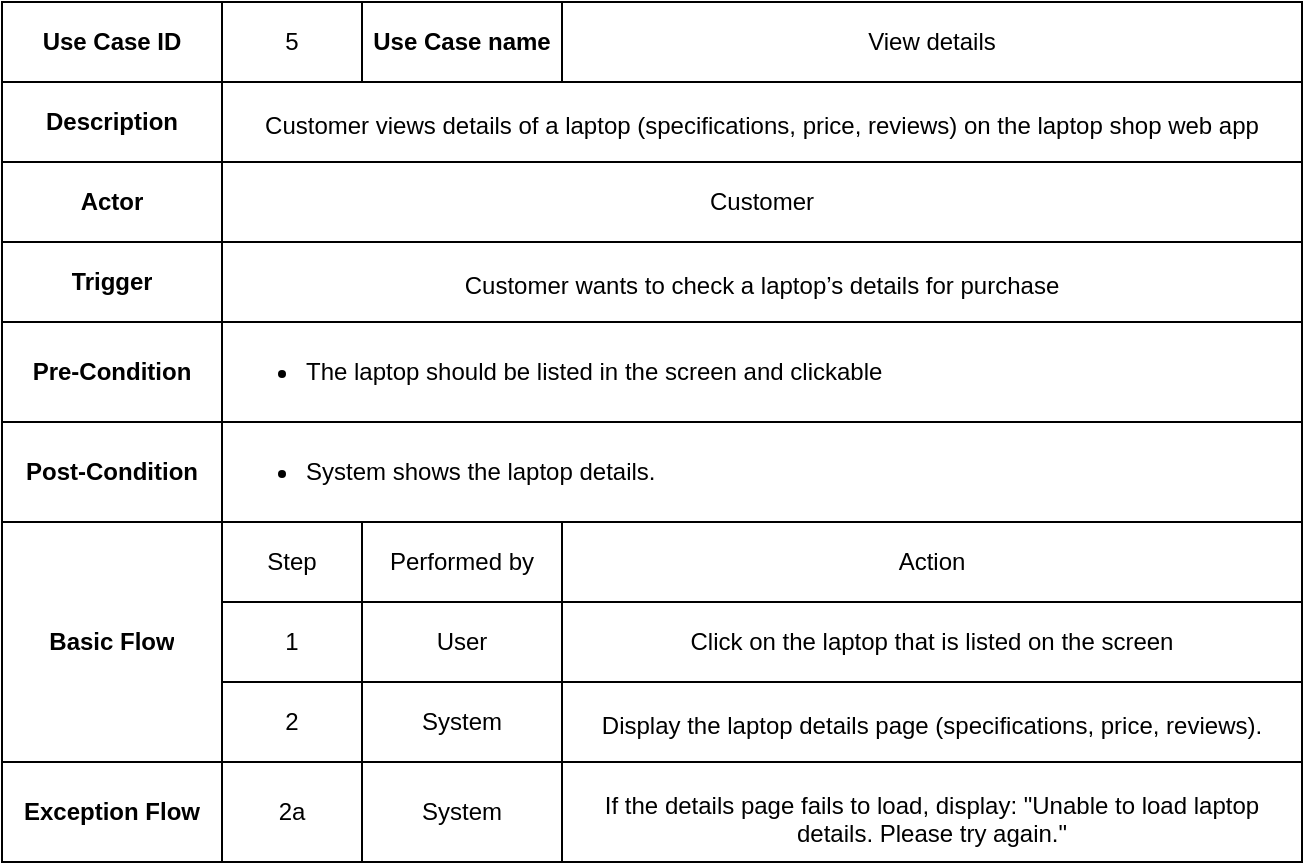 <mxfile version="27.0.3">
  <diagram name="Page-1" id="ASFCGlIycIVfyBQZ6pwf">
    <mxGraphModel dx="843" dy="533" grid="1" gridSize="10" guides="1" tooltips="1" connect="1" arrows="1" fold="1" page="1" pageScale="1" pageWidth="850" pageHeight="1100" math="0" shadow="0">
      <root>
        <mxCell id="0" />
        <mxCell id="1" parent="0" />
        <mxCell id="yJRBSIRvezlMBspHAgBc-1" value="" style="shape=table;startSize=0;container=1;collapsible=0;childLayout=tableLayout;" parent="1" vertex="1">
          <mxGeometry x="90" y="160" width="650" height="430.0" as="geometry" />
        </mxCell>
        <mxCell id="yJRBSIRvezlMBspHAgBc-2" value="" style="shape=tableRow;horizontal=0;startSize=0;swimlaneHead=0;swimlaneBody=0;strokeColor=inherit;top=0;left=0;bottom=0;right=0;collapsible=0;dropTarget=0;fillColor=none;points=[[0,0.5],[1,0.5]];portConstraint=eastwest;" parent="yJRBSIRvezlMBspHAgBc-1" vertex="1">
          <mxGeometry width="650" height="40" as="geometry" />
        </mxCell>
        <mxCell id="yJRBSIRvezlMBspHAgBc-3" value="Use Case ID" style="shape=partialRectangle;html=1;whiteSpace=wrap;connectable=0;strokeColor=inherit;overflow=hidden;fillColor=none;top=0;left=0;bottom=0;right=0;pointerEvents=1;fontStyle=1" parent="yJRBSIRvezlMBspHAgBc-2" vertex="1">
          <mxGeometry width="110" height="40" as="geometry">
            <mxRectangle width="110" height="40" as="alternateBounds" />
          </mxGeometry>
        </mxCell>
        <mxCell id="yJRBSIRvezlMBspHAgBc-4" value="5" style="shape=partialRectangle;html=1;whiteSpace=wrap;connectable=0;strokeColor=inherit;overflow=hidden;fillColor=none;top=0;left=0;bottom=0;right=0;pointerEvents=1;" parent="yJRBSIRvezlMBspHAgBc-2" vertex="1">
          <mxGeometry x="110" width="70" height="40" as="geometry">
            <mxRectangle width="70" height="40" as="alternateBounds" />
          </mxGeometry>
        </mxCell>
        <mxCell id="yJRBSIRvezlMBspHAgBc-5" value="Use Case name" style="shape=partialRectangle;html=1;whiteSpace=wrap;connectable=0;strokeColor=inherit;overflow=hidden;fillColor=none;top=0;left=0;bottom=0;right=0;pointerEvents=1;fontStyle=1" parent="yJRBSIRvezlMBspHAgBc-2" vertex="1">
          <mxGeometry x="180" width="100" height="40" as="geometry">
            <mxRectangle width="100" height="40" as="alternateBounds" />
          </mxGeometry>
        </mxCell>
        <mxCell id="yJRBSIRvezlMBspHAgBc-6" value="View details" style="shape=partialRectangle;html=1;whiteSpace=wrap;connectable=0;strokeColor=inherit;overflow=hidden;fillColor=none;top=0;left=0;bottom=0;right=0;pointerEvents=1;" parent="yJRBSIRvezlMBspHAgBc-2" vertex="1">
          <mxGeometry x="280" width="370" height="40" as="geometry">
            <mxRectangle width="370" height="40" as="alternateBounds" />
          </mxGeometry>
        </mxCell>
        <mxCell id="yJRBSIRvezlMBspHAgBc-7" style="shape=tableRow;horizontal=0;startSize=0;swimlaneHead=0;swimlaneBody=0;strokeColor=inherit;top=0;left=0;bottom=0;right=0;collapsible=0;dropTarget=0;fillColor=none;points=[[0,0.5],[1,0.5]];portConstraint=eastwest;align=left;" parent="yJRBSIRvezlMBspHAgBc-1" vertex="1">
          <mxGeometry y="40" width="650" height="40" as="geometry" />
        </mxCell>
        <mxCell id="yJRBSIRvezlMBspHAgBc-8" value="Description" style="shape=partialRectangle;html=1;whiteSpace=wrap;connectable=0;strokeColor=inherit;overflow=hidden;fillColor=none;top=0;left=0;bottom=0;right=0;pointerEvents=1;fontStyle=1" parent="yJRBSIRvezlMBspHAgBc-7" vertex="1">
          <mxGeometry width="110" height="40" as="geometry">
            <mxRectangle width="110" height="40" as="alternateBounds" />
          </mxGeometry>
        </mxCell>
        <mxCell id="yJRBSIRvezlMBspHAgBc-9" value="&lt;p style=&quot;white-space: pre-wrap;&quot; dir=&quot;auto&quot;&gt;Customer views details of a laptop (specifications, price, reviews) on the laptop shop web app&lt;/p&gt;" style="shape=partialRectangle;html=1;whiteSpace=wrap;connectable=0;strokeColor=inherit;overflow=hidden;fillColor=none;top=0;left=0;bottom=0;right=0;pointerEvents=1;rowspan=1;colspan=3;align=center;spacingLeft=0;spacing=2;spacingRight=0;spacingBottom=0;spacingTop=0;" parent="yJRBSIRvezlMBspHAgBc-7" vertex="1">
          <mxGeometry x="110" width="540" height="40" as="geometry">
            <mxRectangle width="70" height="40" as="alternateBounds" />
          </mxGeometry>
        </mxCell>
        <mxCell id="yJRBSIRvezlMBspHAgBc-10" style="shape=partialRectangle;html=1;whiteSpace=wrap;connectable=0;strokeColor=inherit;overflow=hidden;fillColor=none;top=0;left=0;bottom=0;right=0;pointerEvents=1;" parent="yJRBSIRvezlMBspHAgBc-7" vertex="1" visible="0">
          <mxGeometry x="180" width="100" height="40" as="geometry">
            <mxRectangle width="100" height="40" as="alternateBounds" />
          </mxGeometry>
        </mxCell>
        <mxCell id="yJRBSIRvezlMBspHAgBc-11" style="shape=partialRectangle;html=1;whiteSpace=wrap;connectable=0;strokeColor=inherit;overflow=hidden;fillColor=none;top=0;left=0;bottom=0;right=0;pointerEvents=1;" parent="yJRBSIRvezlMBspHAgBc-7" vertex="1" visible="0">
          <mxGeometry x="280" width="370" height="40" as="geometry">
            <mxRectangle width="370" height="40" as="alternateBounds" />
          </mxGeometry>
        </mxCell>
        <mxCell id="yJRBSIRvezlMBspHAgBc-12" value="" style="shape=tableRow;horizontal=0;startSize=0;swimlaneHead=0;swimlaneBody=0;strokeColor=inherit;top=0;left=0;bottom=0;right=0;collapsible=0;dropTarget=0;fillColor=none;points=[[0,0.5],[1,0.5]];portConstraint=eastwest;" parent="yJRBSIRvezlMBspHAgBc-1" vertex="1">
          <mxGeometry y="80" width="650" height="40" as="geometry" />
        </mxCell>
        <mxCell id="yJRBSIRvezlMBspHAgBc-13" value="Actor" style="shape=partialRectangle;html=1;whiteSpace=wrap;connectable=0;strokeColor=inherit;overflow=hidden;fillColor=none;top=0;left=0;bottom=0;right=0;pointerEvents=1;fontStyle=1" parent="yJRBSIRvezlMBspHAgBc-12" vertex="1">
          <mxGeometry width="110" height="40" as="geometry">
            <mxRectangle width="110" height="40" as="alternateBounds" />
          </mxGeometry>
        </mxCell>
        <mxCell id="yJRBSIRvezlMBspHAgBc-14" value="Customer" style="shape=partialRectangle;html=1;whiteSpace=wrap;connectable=0;strokeColor=inherit;overflow=hidden;fillColor=none;top=0;left=0;bottom=0;right=0;pointerEvents=1;rowspan=1;colspan=3;align=center;spacingLeft=0;spacing=2;spacingRight=0;spacingBottom=0;spacingTop=0;" parent="yJRBSIRvezlMBspHAgBc-12" vertex="1">
          <mxGeometry x="110" width="540" height="40" as="geometry">
            <mxRectangle width="70" height="40" as="alternateBounds" />
          </mxGeometry>
        </mxCell>
        <mxCell id="yJRBSIRvezlMBspHAgBc-15" value="" style="shape=partialRectangle;html=1;whiteSpace=wrap;connectable=0;strokeColor=inherit;overflow=hidden;fillColor=none;top=0;left=0;bottom=0;right=0;pointerEvents=1;" parent="yJRBSIRvezlMBspHAgBc-12" vertex="1" visible="0">
          <mxGeometry x="180" width="100" height="40" as="geometry">
            <mxRectangle width="100" height="40" as="alternateBounds" />
          </mxGeometry>
        </mxCell>
        <mxCell id="yJRBSIRvezlMBspHAgBc-16" value="" style="shape=partialRectangle;html=1;whiteSpace=wrap;connectable=0;strokeColor=inherit;overflow=hidden;fillColor=none;top=0;left=0;bottom=0;right=0;pointerEvents=1;" parent="yJRBSIRvezlMBspHAgBc-12" vertex="1" visible="0">
          <mxGeometry x="280" width="370" height="40" as="geometry">
            <mxRectangle width="370" height="40" as="alternateBounds" />
          </mxGeometry>
        </mxCell>
        <mxCell id="yJRBSIRvezlMBspHAgBc-17" style="shape=tableRow;horizontal=0;startSize=0;swimlaneHead=0;swimlaneBody=0;strokeColor=inherit;top=0;left=0;bottom=0;right=0;collapsible=0;dropTarget=0;fillColor=none;points=[[0,0.5],[1,0.5]];portConstraint=eastwest;" parent="yJRBSIRvezlMBspHAgBc-1" vertex="1">
          <mxGeometry y="120" width="650" height="40" as="geometry" />
        </mxCell>
        <mxCell id="yJRBSIRvezlMBspHAgBc-18" value="Trigger" style="shape=partialRectangle;html=1;whiteSpace=wrap;connectable=0;strokeColor=inherit;overflow=hidden;fillColor=none;top=0;left=0;bottom=0;right=0;pointerEvents=1;fontStyle=1" parent="yJRBSIRvezlMBspHAgBc-17" vertex="1">
          <mxGeometry width="110" height="40" as="geometry">
            <mxRectangle width="110" height="40" as="alternateBounds" />
          </mxGeometry>
        </mxCell>
        <mxCell id="yJRBSIRvezlMBspHAgBc-19" value="&lt;p style=&quot;white-space: pre-wrap;&quot; dir=&quot;auto&quot;&gt;Customer wants to check a laptop’s details for purchase&lt;/p&gt;" style="shape=partialRectangle;html=1;whiteSpace=wrap;connectable=0;strokeColor=inherit;overflow=hidden;fillColor=none;top=0;left=0;bottom=0;right=0;pointerEvents=1;rowspan=1;colspan=3;align=center;spacingLeft=0;spacing=2;spacingRight=0;spacingBottom=0;spacingTop=0;" parent="yJRBSIRvezlMBspHAgBc-17" vertex="1">
          <mxGeometry x="110" width="540" height="40" as="geometry">
            <mxRectangle width="70" height="40" as="alternateBounds" />
          </mxGeometry>
        </mxCell>
        <mxCell id="yJRBSIRvezlMBspHAgBc-20" style="shape=partialRectangle;html=1;whiteSpace=wrap;connectable=0;strokeColor=inherit;overflow=hidden;fillColor=none;top=0;left=0;bottom=0;right=0;pointerEvents=1;" parent="yJRBSIRvezlMBspHAgBc-17" vertex="1" visible="0">
          <mxGeometry x="180" width="100" height="40" as="geometry">
            <mxRectangle width="100" height="40" as="alternateBounds" />
          </mxGeometry>
        </mxCell>
        <mxCell id="yJRBSIRvezlMBspHAgBc-21" style="shape=partialRectangle;html=1;whiteSpace=wrap;connectable=0;strokeColor=inherit;overflow=hidden;fillColor=none;top=0;left=0;bottom=0;right=0;pointerEvents=1;" parent="yJRBSIRvezlMBspHAgBc-17" vertex="1" visible="0">
          <mxGeometry x="280" width="370" height="40" as="geometry">
            <mxRectangle width="370" height="40" as="alternateBounds" />
          </mxGeometry>
        </mxCell>
        <mxCell id="yJRBSIRvezlMBspHAgBc-22" value="" style="shape=tableRow;horizontal=0;startSize=0;swimlaneHead=0;swimlaneBody=0;strokeColor=inherit;top=0;left=0;bottom=0;right=0;collapsible=0;dropTarget=0;fillColor=none;points=[[0,0.5],[1,0.5]];portConstraint=eastwest;" parent="yJRBSIRvezlMBspHAgBc-1" vertex="1">
          <mxGeometry y="160" width="650" height="50" as="geometry" />
        </mxCell>
        <mxCell id="yJRBSIRvezlMBspHAgBc-23" value="Pre-Condition" style="shape=partialRectangle;html=1;whiteSpace=wrap;connectable=0;strokeColor=inherit;overflow=hidden;fillColor=none;top=0;left=0;bottom=0;right=0;pointerEvents=1;fontStyle=1" parent="yJRBSIRvezlMBspHAgBc-22" vertex="1">
          <mxGeometry width="110" height="50" as="geometry">
            <mxRectangle width="110" height="50" as="alternateBounds" />
          </mxGeometry>
        </mxCell>
        <mxCell id="yJRBSIRvezlMBspHAgBc-24" value="&lt;div align=&quot;left&quot;&gt;&lt;ul&gt;&lt;li&gt;The laptop should be listed in the screen and clickable&lt;/li&gt;&lt;/ul&gt;&lt;/div&gt;" style="shape=partialRectangle;html=1;whiteSpace=wrap;connectable=0;strokeColor=inherit;overflow=hidden;fillColor=none;top=0;left=0;bottom=0;right=0;pointerEvents=1;rowspan=1;colspan=3;align=left;spacingLeft=0;spacing=2;spacingRight=0;spacingBottom=0;spacingTop=0;" parent="yJRBSIRvezlMBspHAgBc-22" vertex="1">
          <mxGeometry x="110" width="540" height="50" as="geometry">
            <mxRectangle width="70" height="50" as="alternateBounds" />
          </mxGeometry>
        </mxCell>
        <mxCell id="yJRBSIRvezlMBspHAgBc-25" value="" style="shape=partialRectangle;html=1;whiteSpace=wrap;connectable=0;strokeColor=inherit;overflow=hidden;fillColor=none;top=0;left=0;bottom=0;right=0;pointerEvents=1;" parent="yJRBSIRvezlMBspHAgBc-22" vertex="1" visible="0">
          <mxGeometry x="180" width="100" height="50" as="geometry">
            <mxRectangle width="100" height="50" as="alternateBounds" />
          </mxGeometry>
        </mxCell>
        <mxCell id="yJRBSIRvezlMBspHAgBc-26" value="" style="shape=partialRectangle;html=1;whiteSpace=wrap;connectable=0;strokeColor=inherit;overflow=hidden;fillColor=none;top=0;left=0;bottom=0;right=0;pointerEvents=1;" parent="yJRBSIRvezlMBspHAgBc-22" vertex="1" visible="0">
          <mxGeometry x="280" width="370" height="50" as="geometry">
            <mxRectangle width="370" height="50" as="alternateBounds" />
          </mxGeometry>
        </mxCell>
        <mxCell id="yJRBSIRvezlMBspHAgBc-27" style="shape=tableRow;horizontal=0;startSize=0;swimlaneHead=0;swimlaneBody=0;strokeColor=inherit;top=0;left=0;bottom=0;right=0;collapsible=0;dropTarget=0;fillColor=none;points=[[0,0.5],[1,0.5]];portConstraint=eastwest;" parent="yJRBSIRvezlMBspHAgBc-1" vertex="1">
          <mxGeometry y="210" width="650" height="50" as="geometry" />
        </mxCell>
        <mxCell id="yJRBSIRvezlMBspHAgBc-28" value="&lt;div&gt;Post-Condition&lt;/div&gt;" style="shape=partialRectangle;html=1;whiteSpace=wrap;connectable=0;strokeColor=inherit;overflow=hidden;fillColor=none;top=0;left=0;bottom=0;right=0;pointerEvents=1;fontStyle=1" parent="yJRBSIRvezlMBspHAgBc-27" vertex="1">
          <mxGeometry width="110" height="50" as="geometry">
            <mxRectangle width="110" height="50" as="alternateBounds" />
          </mxGeometry>
        </mxCell>
        <mxCell id="yJRBSIRvezlMBspHAgBc-29" value="&lt;ul dir=&quot;auto&quot;&gt;&lt;li style=&quot;white-space: pre-wrap;&quot;&gt;System shows the laptop details.&lt;/li&gt;&lt;/ul&gt;" style="shape=partialRectangle;html=1;whiteSpace=wrap;connectable=0;strokeColor=inherit;overflow=hidden;fillColor=none;top=0;left=0;bottom=0;right=0;pointerEvents=1;rowspan=1;colspan=3;align=left;spacingLeft=0;spacing=2;" parent="yJRBSIRvezlMBspHAgBc-27" vertex="1">
          <mxGeometry x="110" width="540" height="50" as="geometry">
            <mxRectangle width="70" height="50" as="alternateBounds" />
          </mxGeometry>
        </mxCell>
        <mxCell id="yJRBSIRvezlMBspHAgBc-30" style="shape=partialRectangle;html=1;whiteSpace=wrap;connectable=0;strokeColor=inherit;overflow=hidden;fillColor=none;top=0;left=0;bottom=0;right=0;pointerEvents=1;" parent="yJRBSIRvezlMBspHAgBc-27" vertex="1" visible="0">
          <mxGeometry x="180" width="100" height="50" as="geometry">
            <mxRectangle width="100" height="50" as="alternateBounds" />
          </mxGeometry>
        </mxCell>
        <mxCell id="yJRBSIRvezlMBspHAgBc-31" style="shape=partialRectangle;html=1;whiteSpace=wrap;connectable=0;strokeColor=inherit;overflow=hidden;fillColor=none;top=0;left=0;bottom=0;right=0;pointerEvents=1;" parent="yJRBSIRvezlMBspHAgBc-27" vertex="1" visible="0">
          <mxGeometry x="280" width="370" height="50" as="geometry">
            <mxRectangle width="370" height="50" as="alternateBounds" />
          </mxGeometry>
        </mxCell>
        <mxCell id="yJRBSIRvezlMBspHAgBc-32" value="" style="shape=tableRow;horizontal=0;startSize=0;swimlaneHead=0;swimlaneBody=0;strokeColor=inherit;top=0;left=0;bottom=0;right=0;collapsible=0;dropTarget=0;fillColor=none;points=[[0,0.5],[1,0.5]];portConstraint=eastwest;" parent="yJRBSIRvezlMBspHAgBc-1" vertex="1">
          <mxGeometry y="260" width="650" height="40" as="geometry" />
        </mxCell>
        <mxCell id="yJRBSIRvezlMBspHAgBc-33" value="Basic Flow" style="shape=partialRectangle;html=1;whiteSpace=wrap;connectable=0;strokeColor=inherit;overflow=hidden;fillColor=none;top=0;left=0;bottom=0;right=0;pointerEvents=1;fontStyle=1;rowspan=3;colspan=1;" parent="yJRBSIRvezlMBspHAgBc-32" vertex="1">
          <mxGeometry width="110" height="120" as="geometry">
            <mxRectangle width="110" height="40" as="alternateBounds" />
          </mxGeometry>
        </mxCell>
        <mxCell id="yJRBSIRvezlMBspHAgBc-34" value="Step" style="shape=partialRectangle;html=1;whiteSpace=wrap;connectable=0;strokeColor=inherit;overflow=hidden;fillColor=none;top=0;left=0;bottom=0;right=0;pointerEvents=1;" parent="yJRBSIRvezlMBspHAgBc-32" vertex="1">
          <mxGeometry x="110" width="70" height="40" as="geometry">
            <mxRectangle width="70" height="40" as="alternateBounds" />
          </mxGeometry>
        </mxCell>
        <mxCell id="yJRBSIRvezlMBspHAgBc-35" value="Performed by" style="shape=partialRectangle;html=1;whiteSpace=wrap;connectable=0;strokeColor=inherit;overflow=hidden;fillColor=none;top=0;left=0;bottom=0;right=0;pointerEvents=1;" parent="yJRBSIRvezlMBspHAgBc-32" vertex="1">
          <mxGeometry x="180" width="100" height="40" as="geometry">
            <mxRectangle width="100" height="40" as="alternateBounds" />
          </mxGeometry>
        </mxCell>
        <mxCell id="yJRBSIRvezlMBspHAgBc-36" value="Action" style="shape=partialRectangle;html=1;whiteSpace=wrap;connectable=0;strokeColor=inherit;overflow=hidden;fillColor=none;top=0;left=0;bottom=0;right=0;pointerEvents=1;" parent="yJRBSIRvezlMBspHAgBc-32" vertex="1">
          <mxGeometry x="280" width="370" height="40" as="geometry">
            <mxRectangle width="370" height="40" as="alternateBounds" />
          </mxGeometry>
        </mxCell>
        <mxCell id="yJRBSIRvezlMBspHAgBc-37" style="shape=tableRow;horizontal=0;startSize=0;swimlaneHead=0;swimlaneBody=0;strokeColor=inherit;top=0;left=0;bottom=0;right=0;collapsible=0;dropTarget=0;fillColor=none;points=[[0,0.5],[1,0.5]];portConstraint=eastwest;" parent="yJRBSIRvezlMBspHAgBc-1" vertex="1">
          <mxGeometry y="300" width="650" height="40" as="geometry" />
        </mxCell>
        <mxCell id="yJRBSIRvezlMBspHAgBc-38" style="shape=partialRectangle;html=1;whiteSpace=wrap;connectable=0;strokeColor=inherit;overflow=hidden;fillColor=none;top=0;left=0;bottom=0;right=0;pointerEvents=1;fontStyle=1" parent="yJRBSIRvezlMBspHAgBc-37" vertex="1" visible="0">
          <mxGeometry width="110" height="40" as="geometry">
            <mxRectangle width="110" height="40" as="alternateBounds" />
          </mxGeometry>
        </mxCell>
        <mxCell id="yJRBSIRvezlMBspHAgBc-39" value="1" style="shape=partialRectangle;html=1;whiteSpace=wrap;connectable=0;strokeColor=inherit;overflow=hidden;fillColor=none;top=0;left=0;bottom=0;right=0;pointerEvents=1;" parent="yJRBSIRvezlMBspHAgBc-37" vertex="1">
          <mxGeometry x="110" width="70" height="40" as="geometry">
            <mxRectangle width="70" height="40" as="alternateBounds" />
          </mxGeometry>
        </mxCell>
        <mxCell id="yJRBSIRvezlMBspHAgBc-40" value="User" style="shape=partialRectangle;html=1;whiteSpace=wrap;connectable=0;strokeColor=inherit;overflow=hidden;fillColor=none;top=0;left=0;bottom=0;right=0;pointerEvents=1;" parent="yJRBSIRvezlMBspHAgBc-37" vertex="1">
          <mxGeometry x="180" width="100" height="40" as="geometry">
            <mxRectangle width="100" height="40" as="alternateBounds" />
          </mxGeometry>
        </mxCell>
        <mxCell id="yJRBSIRvezlMBspHAgBc-41" value="Click on the laptop that is listed on the screen" style="shape=partialRectangle;html=1;whiteSpace=wrap;connectable=0;strokeColor=inherit;overflow=hidden;fillColor=none;top=0;left=0;bottom=0;right=0;pointerEvents=1;" parent="yJRBSIRvezlMBspHAgBc-37" vertex="1">
          <mxGeometry x="280" width="370" height="40" as="geometry">
            <mxRectangle width="370" height="40" as="alternateBounds" />
          </mxGeometry>
        </mxCell>
        <mxCell id="yJRBSIRvezlMBspHAgBc-42" style="shape=tableRow;horizontal=0;startSize=0;swimlaneHead=0;swimlaneBody=0;strokeColor=inherit;top=0;left=0;bottom=0;right=0;collapsible=0;dropTarget=0;fillColor=none;points=[[0,0.5],[1,0.5]];portConstraint=eastwest;" parent="yJRBSIRvezlMBspHAgBc-1" vertex="1">
          <mxGeometry y="340" width="650" height="40" as="geometry" />
        </mxCell>
        <mxCell id="yJRBSIRvezlMBspHAgBc-43" style="shape=partialRectangle;html=1;whiteSpace=wrap;connectable=0;strokeColor=inherit;overflow=hidden;fillColor=none;top=0;left=0;bottom=0;right=0;pointerEvents=1;fontStyle=1" parent="yJRBSIRvezlMBspHAgBc-42" vertex="1" visible="0">
          <mxGeometry width="110" height="40" as="geometry">
            <mxRectangle width="110" height="40" as="alternateBounds" />
          </mxGeometry>
        </mxCell>
        <mxCell id="yJRBSIRvezlMBspHAgBc-44" value="2" style="shape=partialRectangle;html=1;whiteSpace=wrap;connectable=0;strokeColor=inherit;overflow=hidden;fillColor=none;top=0;left=0;bottom=0;right=0;pointerEvents=1;" parent="yJRBSIRvezlMBspHAgBc-42" vertex="1">
          <mxGeometry x="110" width="70" height="40" as="geometry">
            <mxRectangle width="70" height="40" as="alternateBounds" />
          </mxGeometry>
        </mxCell>
        <mxCell id="yJRBSIRvezlMBspHAgBc-45" value="System" style="shape=partialRectangle;html=1;whiteSpace=wrap;connectable=0;strokeColor=inherit;overflow=hidden;fillColor=none;top=0;left=0;bottom=0;right=0;pointerEvents=1;" parent="yJRBSIRvezlMBspHAgBc-42" vertex="1">
          <mxGeometry x="180" width="100" height="40" as="geometry">
            <mxRectangle width="100" height="40" as="alternateBounds" />
          </mxGeometry>
        </mxCell>
        <mxCell id="yJRBSIRvezlMBspHAgBc-46" value="&lt;p style=&quot;white-space: pre-wrap;&quot; dir=&quot;auto&quot;&gt;Display the laptop details page (specifications, price, reviews).&lt;/p&gt;" style="shape=partialRectangle;html=1;whiteSpace=wrap;connectable=0;strokeColor=inherit;overflow=hidden;fillColor=none;top=0;left=0;bottom=0;right=0;pointerEvents=1;" parent="yJRBSIRvezlMBspHAgBc-42" vertex="1">
          <mxGeometry x="280" width="370" height="40" as="geometry">
            <mxRectangle width="370" height="40" as="alternateBounds" />
          </mxGeometry>
        </mxCell>
        <mxCell id="yJRBSIRvezlMBspHAgBc-87" value="" style="shape=tableRow;horizontal=0;startSize=0;swimlaneHead=0;swimlaneBody=0;strokeColor=inherit;top=0;left=0;bottom=0;right=0;collapsible=0;dropTarget=0;fillColor=none;points=[[0,0.5],[1,0.5]];portConstraint=eastwest;" parent="yJRBSIRvezlMBspHAgBc-1" vertex="1">
          <mxGeometry y="380" width="650" height="50" as="geometry" />
        </mxCell>
        <mxCell id="yJRBSIRvezlMBspHAgBc-88" value="Exception Flow" style="shape=partialRectangle;html=1;whiteSpace=wrap;connectable=0;strokeColor=inherit;overflow=hidden;fillColor=none;top=0;left=0;bottom=0;right=0;pointerEvents=1;fontStyle=1;rowspan=5;colspan=1;" parent="yJRBSIRvezlMBspHAgBc-87" vertex="1">
          <mxGeometry width="110" height="50" as="geometry">
            <mxRectangle width="110" height="50" as="alternateBounds" />
          </mxGeometry>
        </mxCell>
        <mxCell id="yJRBSIRvezlMBspHAgBc-89" value="&lt;p style=&quot;white-space: pre-wrap;&quot; dir=&quot;auto&quot;&gt;2a&lt;/p&gt;" style="shape=partialRectangle;html=1;whiteSpace=wrap;connectable=0;strokeColor=inherit;overflow=hidden;fillColor=none;top=0;left=0;bottom=0;right=0;pointerEvents=1;" parent="yJRBSIRvezlMBspHAgBc-87" vertex="1">
          <mxGeometry x="110" width="70" height="50" as="geometry">
            <mxRectangle width="70" height="50" as="alternateBounds" />
          </mxGeometry>
        </mxCell>
        <mxCell id="yJRBSIRvezlMBspHAgBc-90" value="System" style="shape=partialRectangle;html=1;whiteSpace=wrap;connectable=0;strokeColor=inherit;overflow=hidden;fillColor=none;top=0;left=0;bottom=0;right=0;pointerEvents=1;" parent="yJRBSIRvezlMBspHAgBc-87" vertex="1">
          <mxGeometry x="180" width="100" height="50" as="geometry">
            <mxRectangle width="100" height="50" as="alternateBounds" />
          </mxGeometry>
        </mxCell>
        <mxCell id="yJRBSIRvezlMBspHAgBc-91" value="&lt;p style=&quot;white-space: pre-wrap;&quot; dir=&quot;auto&quot;&gt;If the details page fails to load, display: &quot;Unable to load laptop details. Please try again.&quot;&lt;/p&gt;" style="shape=partialRectangle;html=1;whiteSpace=wrap;connectable=0;strokeColor=inherit;overflow=hidden;fillColor=none;top=0;left=0;bottom=0;right=0;pointerEvents=1;" parent="yJRBSIRvezlMBspHAgBc-87" vertex="1">
          <mxGeometry x="280" width="370" height="50" as="geometry">
            <mxRectangle width="370" height="50" as="alternateBounds" />
          </mxGeometry>
        </mxCell>
      </root>
    </mxGraphModel>
  </diagram>
</mxfile>
